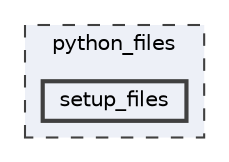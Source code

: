 digraph "setup_files"
{
 // LATEX_PDF_SIZE
  bgcolor="transparent";
  edge [fontname=Helvetica,fontsize=10,labelfontname=Helvetica,labelfontsize=10];
  node [fontname=Helvetica,fontsize=10,shape=box,height=0.2,width=0.4];
  compound=true
  subgraph clusterdir_26ec79b540341b6ff99a438c6e037fab {
    graph [ bgcolor="#edf0f7", pencolor="grey25", label="python_files", fontname=Helvetica,fontsize=10 style="filled,dashed", URL="dir_26ec79b540341b6ff99a438c6e037fab.html",tooltip=""]
  dir_e5aa40fd37a68fddd6f17eb067314365 [label="setup_files", fillcolor="#edf0f7", color="grey25", style="filled,bold", URL="dir_e5aa40fd37a68fddd6f17eb067314365.html",tooltip=""];
  }
}
